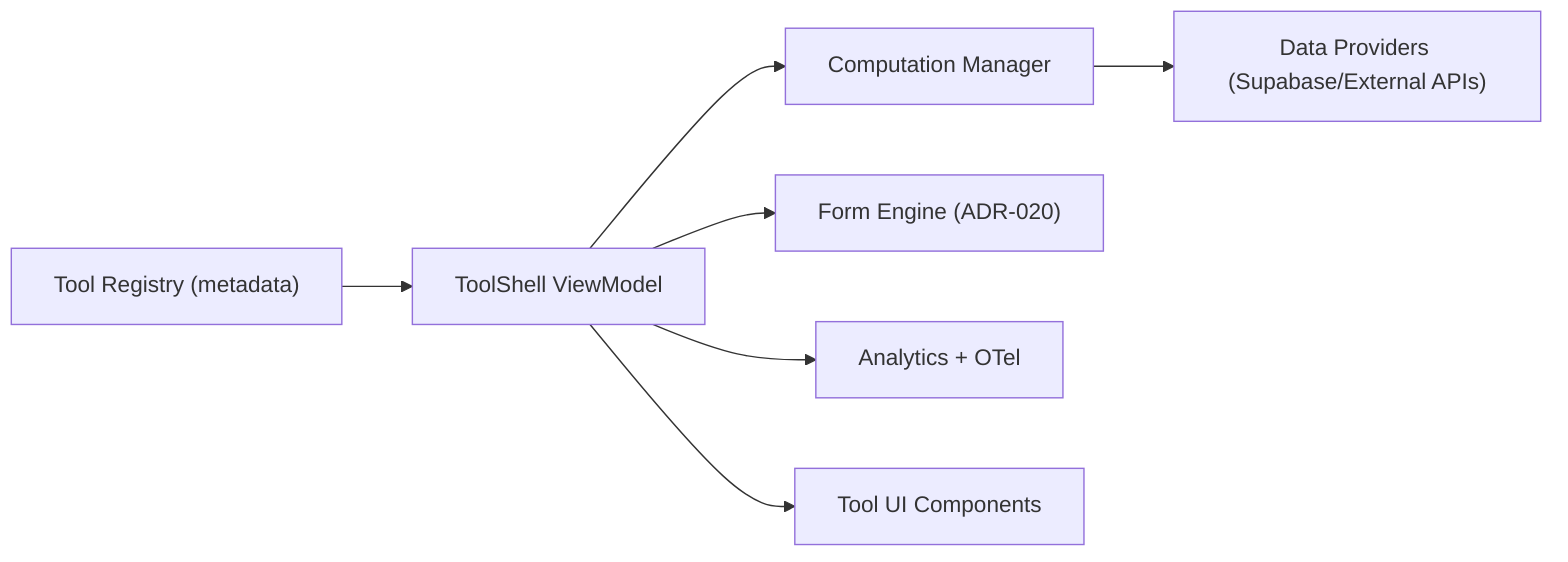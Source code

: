 flowchart LR
    ToolRegistry["Tool Registry (metadata)"] --> ToolShell["ToolShell ViewModel"]
    ToolShell --> ComputationManager["Computation Manager"]
    ToolShell --> FormEngine["Form Engine (ADR-020)"]
    ComputationManager --> DataProviders["Data Providers (Supabase/External APIs)"]
    ToolShell --> Analytics["Analytics + OTel"]
    ToolShell --> UI["Tool UI Components"]